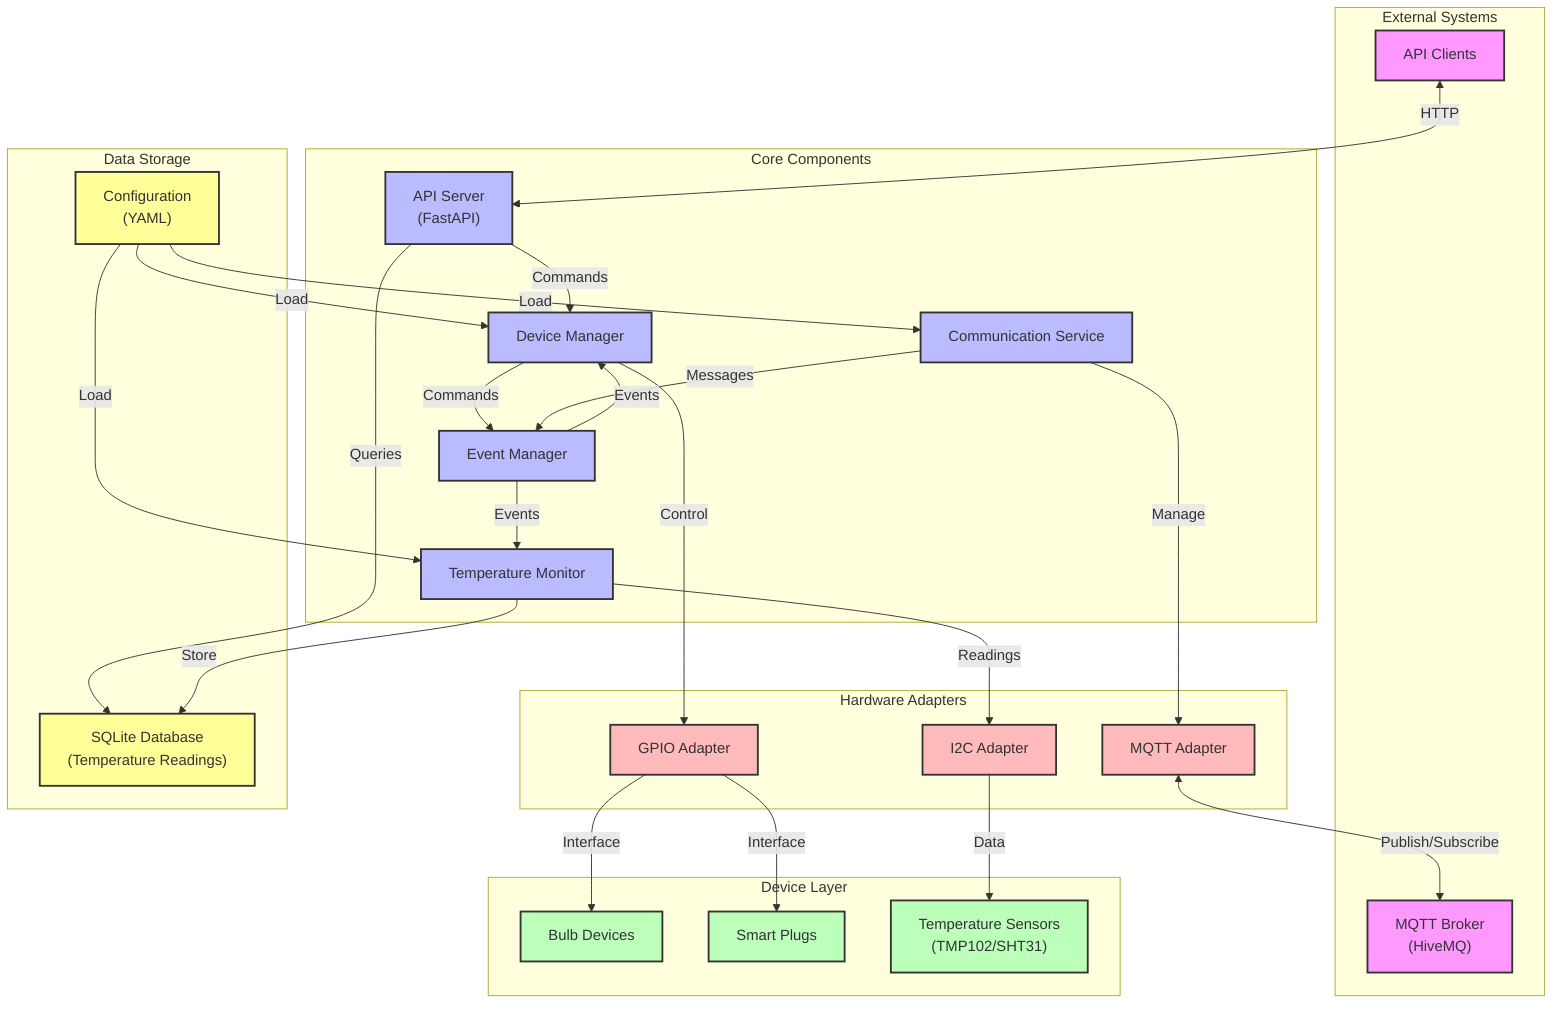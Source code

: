graph TB
    subgraph External["External Systems"]
        MQTT["MQTT Broker<br>(HiveMQ)"]
        API_CLIENT["API Clients"]
    end

    subgraph Core["Core Components"]
        EM["Event Manager"]
        DM["Device Manager"]
        CS["Communication Service"]
        TM["Temperature Monitor"]
        API["API Server<br>(FastAPI)"]
    end

    subgraph Devices["Device Layer"]
        BULB["Bulb Devices"]
        PLUG["Smart Plugs"]
        TEMP["Temperature Sensors<br>(TMP102/SHT31)"]
    end

    subgraph Adapters["Hardware Adapters"]
        GPIO["GPIO Adapter"]
        I2C["I2C Adapter"]
        MQTT_A["MQTT Adapter"]
    end

    subgraph Storage["Data Storage"]
        DB["SQLite Database<br>(Temperature Readings)"]
        CONFIG["Configuration<br>(YAML)"]
    end

    %% Core Component Relationships
    EM --> |Events| DM
    EM --> |Events| TM
    DM --> |Commands| EM
    CS --> |Messages| EM
    API --> |Commands| DM
    API --> |Queries| DB

    %% Device Management
    DM --> |Control| GPIO
    GPIO --> |Interface| BULB
    GPIO --> |Interface| PLUG
    TM --> |Readings| I2C
    I2C --> |Data| TEMP

    %% External Communication
    CS --> |Manage| MQTT_A
    MQTT_A <--> |Publish/Subscribe| MQTT
    API_CLIENT <--> |HTTP| API

    %% Data Flow
    TM --> |Store| DB
    CONFIG --> |Load| DM
    CONFIG --> |Load| TM
    CONFIG --> |Load| CS

    %% Styling
    classDef external fill:#f9f,stroke:#333,stroke-width:2px
    classDef core fill:#bbf,stroke:#333,stroke-width:2px
    classDef devices fill:#bfb,stroke:#333,stroke-width:2px
    classDef adapters fill:#fbb,stroke:#333,stroke-width:2px
    classDef storage fill:#ff9,stroke:#333,stroke-width:2px

    class MQTT,API_CLIENT external
    class EM,DM,CS,TM,API core
    class BULB,PLUG,TEMP devices
    class GPIO,I2C,MQTT_A adapters
    class DB,CONFIG storage